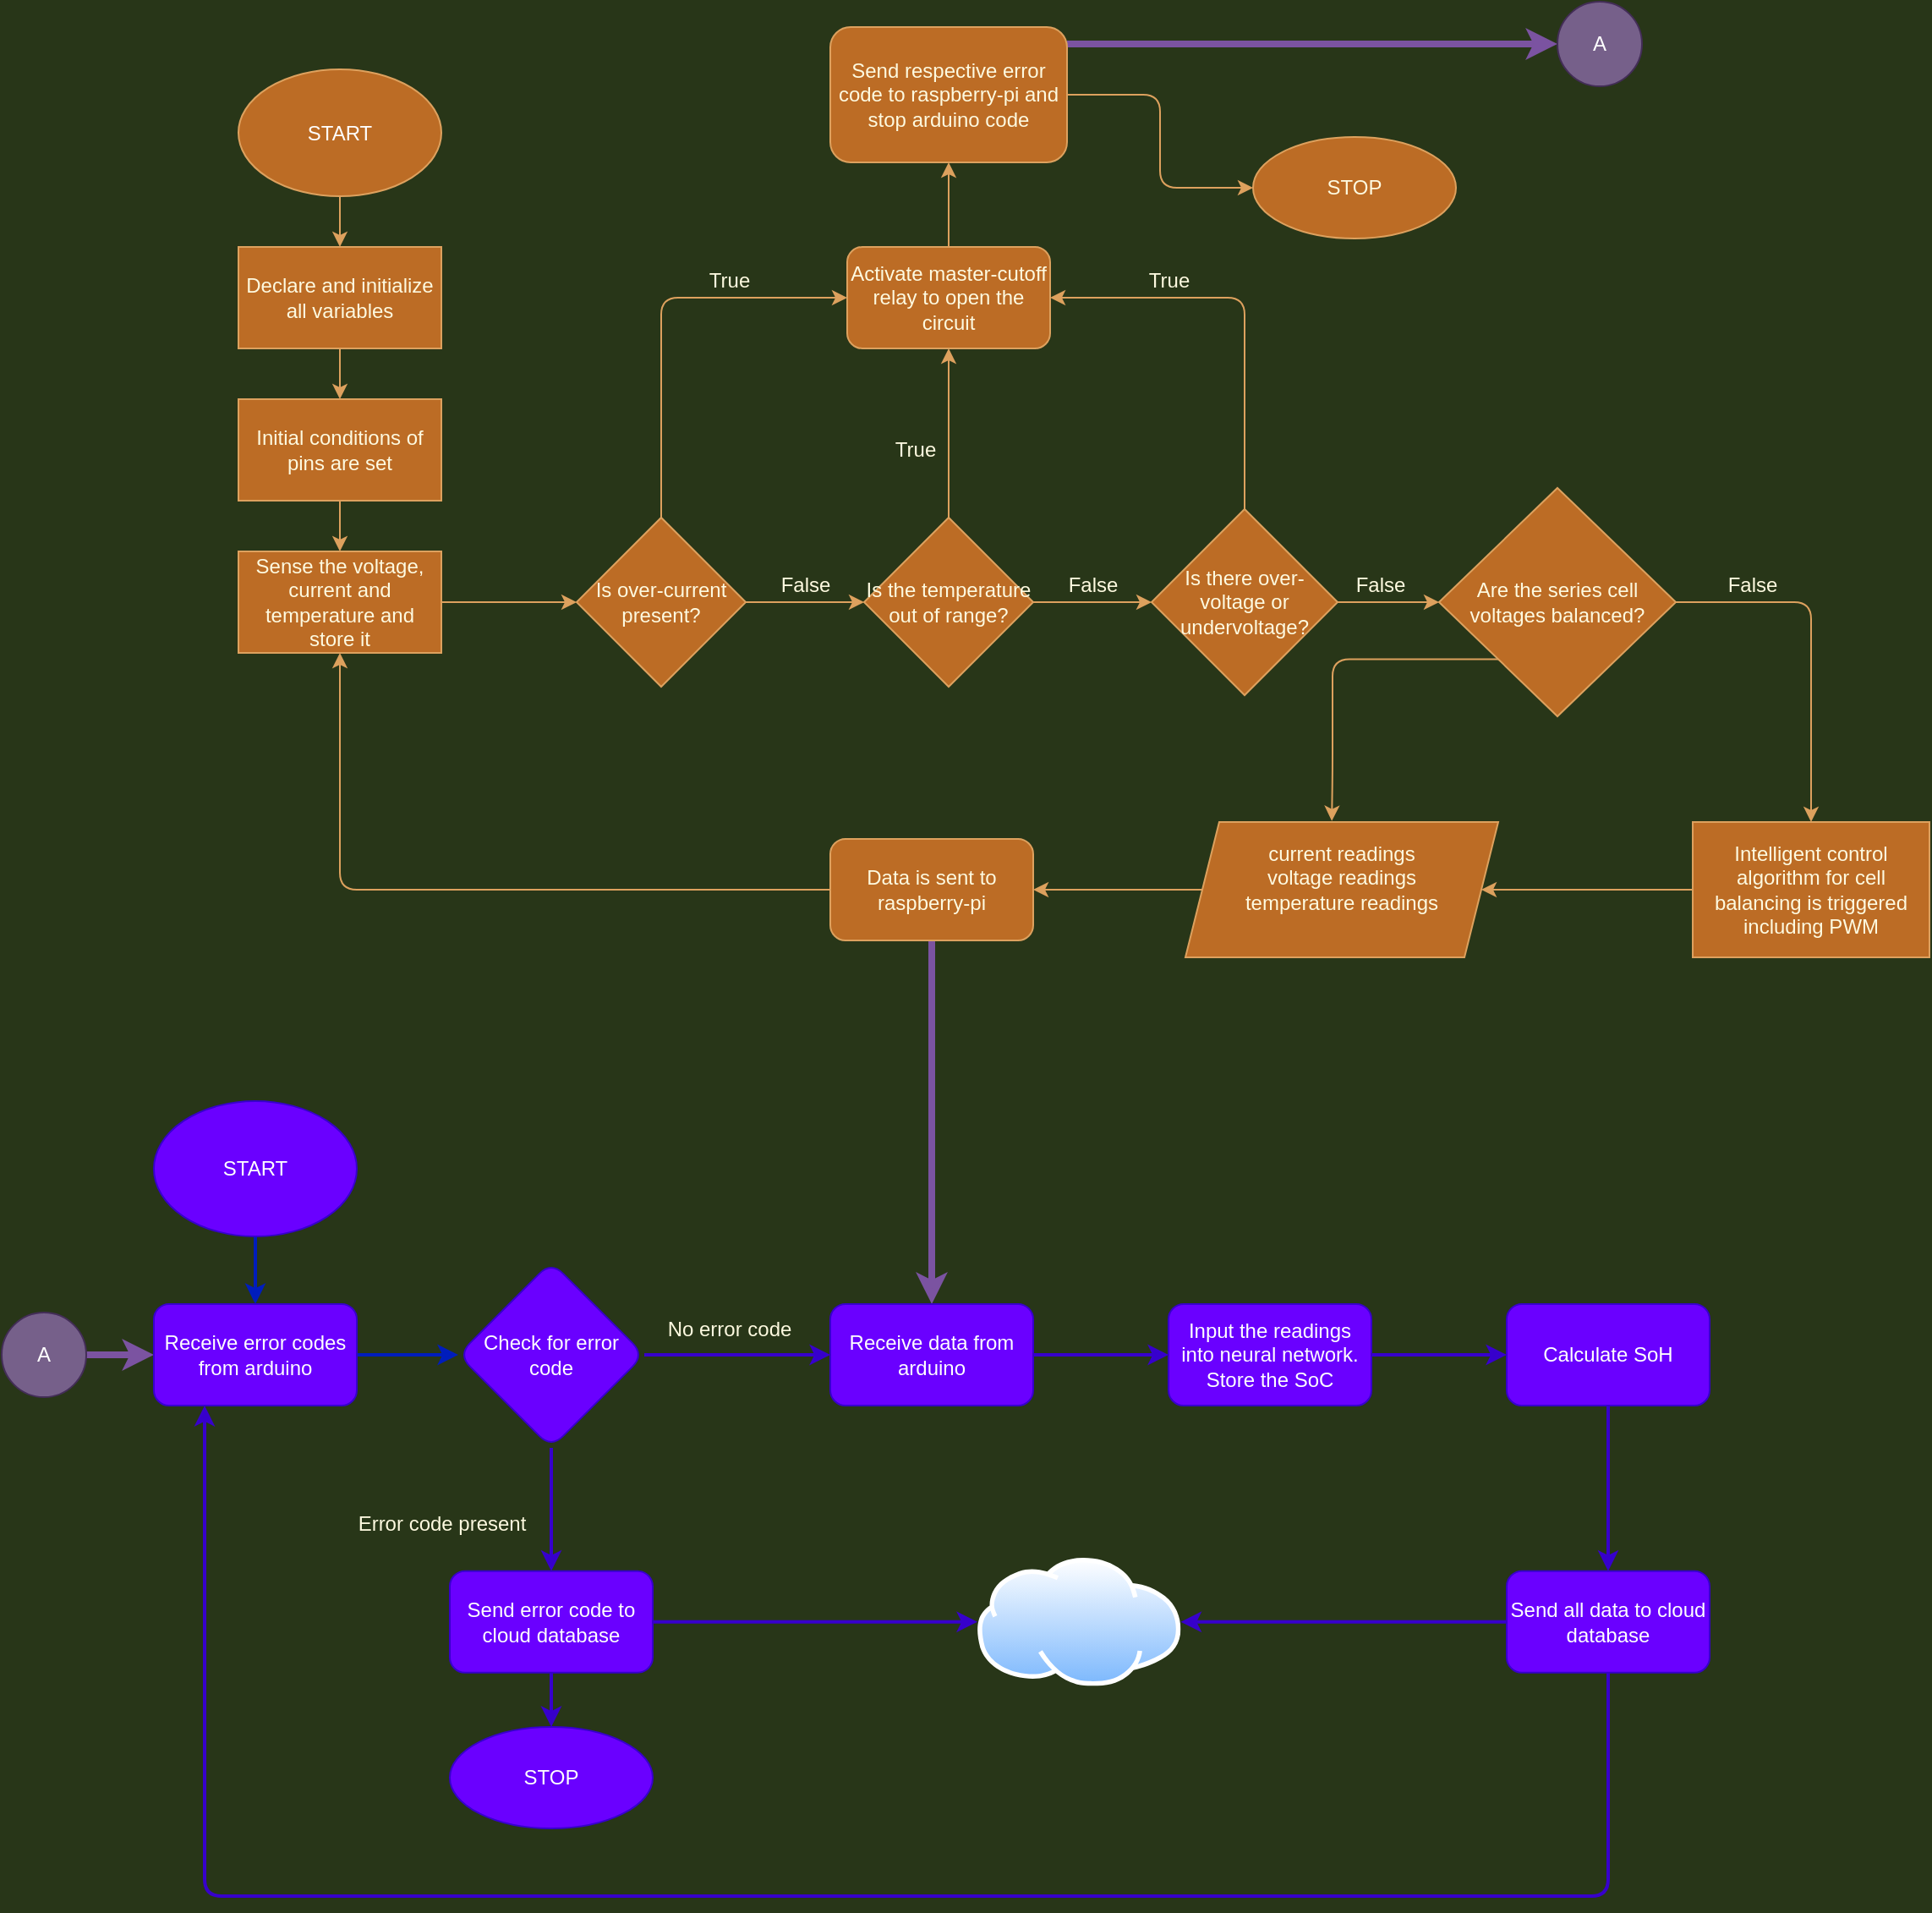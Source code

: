 <mxfile version="14.7.4" type="github">
  <diagram id="ZQuKfv0tQSPIokNDNCL0" name="Page-1">
    <mxGraphModel dx="1422" dy="791" grid="1" gridSize="10" guides="1" tooltips="1" connect="1" arrows="1" fold="1" page="1" pageScale="1" pageWidth="827" pageHeight="1169" background="#283618" math="0" shadow="0">
      <root>
        <mxCell id="0" />
        <mxCell id="1" parent="0" />
        <mxCell id="Vbz557c_matPlHKTKu7A-3" value="" style="edgeStyle=orthogonalEdgeStyle;curved=0;rounded=1;sketch=0;orthogonalLoop=1;jettySize=auto;html=1;fontColor=#FEFAE0;strokeColor=#DDA15E;fillColor=#BC6C25;" parent="1" source="Vbz557c_matPlHKTKu7A-1" target="Vbz557c_matPlHKTKu7A-2" edge="1">
          <mxGeometry relative="1" as="geometry" />
        </mxCell>
        <mxCell id="Vbz557c_matPlHKTKu7A-1" value="&lt;font color=&quot;#FFFFFF&quot;&gt;START&lt;/font&gt;" style="ellipse;whiteSpace=wrap;html=1;rounded=0;sketch=0;fontColor=#FEFAE0;strokeColor=#DDA15E;fillColor=#BC6C25;strokeWidth=1;perimeterSpacing=0;" parent="1" vertex="1">
          <mxGeometry x="390" y="60" width="120" height="75" as="geometry" />
        </mxCell>
        <mxCell id="Vbz557c_matPlHKTKu7A-5" style="edgeStyle=orthogonalEdgeStyle;curved=0;rounded=1;sketch=0;orthogonalLoop=1;jettySize=auto;html=1;exitX=0.5;exitY=1;exitDx=0;exitDy=0;entryX=0.5;entryY=0;entryDx=0;entryDy=0;fontColor=#FEFAE0;strokeColor=#DDA15E;fillColor=#BC6C25;" parent="1" source="Vbz557c_matPlHKTKu7A-2" target="Vbz557c_matPlHKTKu7A-4" edge="1">
          <mxGeometry relative="1" as="geometry" />
        </mxCell>
        <mxCell id="Vbz557c_matPlHKTKu7A-2" value="Declare and initialize all variables" style="rounded=0;whiteSpace=wrap;html=1;sketch=0;fontColor=#FEFAE0;strokeColor=#DDA15E;fillColor=#BC6C25;" parent="1" vertex="1">
          <mxGeometry x="390" y="165" width="120" height="60" as="geometry" />
        </mxCell>
        <mxCell id="Vbz557c_matPlHKTKu7A-7" value="" style="edgeStyle=orthogonalEdgeStyle;curved=0;rounded=1;sketch=0;orthogonalLoop=1;jettySize=auto;html=1;fontColor=#FEFAE0;strokeColor=#DDA15E;fillColor=#BC6C25;" parent="1" source="Vbz557c_matPlHKTKu7A-4" target="Vbz557c_matPlHKTKu7A-6" edge="1">
          <mxGeometry relative="1" as="geometry" />
        </mxCell>
        <mxCell id="Vbz557c_matPlHKTKu7A-4" value="Initial conditions of pins are set" style="rounded=0;whiteSpace=wrap;html=1;sketch=0;fontColor=#FEFAE0;strokeColor=#DDA15E;strokeWidth=1;fillColor=#BC6C25;gradientColor=none;" parent="1" vertex="1">
          <mxGeometry x="390" y="255" width="120" height="60" as="geometry" />
        </mxCell>
        <mxCell id="Vbz557c_matPlHKTKu7A-9" value="" style="edgeStyle=orthogonalEdgeStyle;curved=0;rounded=1;sketch=0;orthogonalLoop=1;jettySize=auto;html=1;fontColor=#FEFAE0;strokeColor=#DDA15E;fillColor=#BC6C25;" parent="1" source="Vbz557c_matPlHKTKu7A-6" target="Vbz557c_matPlHKTKu7A-8" edge="1">
          <mxGeometry relative="1" as="geometry" />
        </mxCell>
        <mxCell id="Vbz557c_matPlHKTKu7A-6" value="Sense the voltage, current and temperature and store it" style="whiteSpace=wrap;html=1;rounded=0;fontColor=#FEFAE0;strokeColor=#DDA15E;strokeWidth=1;fillColor=#BC6C25;sketch=0;" parent="1" vertex="1">
          <mxGeometry x="390" y="345" width="120" height="60" as="geometry" />
        </mxCell>
        <mxCell id="Vbz557c_matPlHKTKu7A-18" value="" style="edgeStyle=orthogonalEdgeStyle;curved=0;rounded=1;sketch=0;orthogonalLoop=1;jettySize=auto;html=1;fontColor=#FEFAE0;strokeColor=#DDA15E;fillColor=#BC6C25;" parent="1" source="Vbz557c_matPlHKTKu7A-8" target="Vbz557c_matPlHKTKu7A-17" edge="1">
          <mxGeometry relative="1" as="geometry" />
        </mxCell>
        <mxCell id="Vbz557c_matPlHKTKu7A-24" style="edgeStyle=orthogonalEdgeStyle;curved=0;rounded=1;sketch=0;orthogonalLoop=1;jettySize=auto;html=1;exitX=0.5;exitY=0;exitDx=0;exitDy=0;entryX=0;entryY=0.5;entryDx=0;entryDy=0;fontColor=#FEFAE0;strokeColor=#DDA15E;fillColor=#BC6C25;" parent="1" source="Vbz557c_matPlHKTKu7A-8" target="Vbz557c_matPlHKTKu7A-23" edge="1">
          <mxGeometry relative="1" as="geometry" />
        </mxCell>
        <mxCell id="Vbz557c_matPlHKTKu7A-8" value="Is over-current present?" style="rhombus;whiteSpace=wrap;html=1;rounded=0;fontColor=#FEFAE0;strokeColor=#DDA15E;strokeWidth=1;fillColor=#BC6C25;sketch=0;" parent="1" vertex="1">
          <mxGeometry x="590" y="325" width="100" height="100" as="geometry" />
        </mxCell>
        <mxCell id="Vbz557c_matPlHKTKu7A-21" value="" style="edgeStyle=orthogonalEdgeStyle;curved=0;rounded=1;sketch=0;orthogonalLoop=1;jettySize=auto;html=1;fontColor=#FEFAE0;strokeColor=#DDA15E;fillColor=#BC6C25;" parent="1" source="Vbz557c_matPlHKTKu7A-17" target="Vbz557c_matPlHKTKu7A-20" edge="1">
          <mxGeometry relative="1" as="geometry" />
        </mxCell>
        <mxCell id="Vbz557c_matPlHKTKu7A-25" style="edgeStyle=orthogonalEdgeStyle;curved=0;rounded=1;sketch=0;orthogonalLoop=1;jettySize=auto;html=1;exitX=0.5;exitY=0;exitDx=0;exitDy=0;entryX=0.5;entryY=1;entryDx=0;entryDy=0;fontColor=#FEFAE0;strokeColor=#DDA15E;fillColor=#BC6C25;" parent="1" source="Vbz557c_matPlHKTKu7A-17" target="Vbz557c_matPlHKTKu7A-23" edge="1">
          <mxGeometry relative="1" as="geometry" />
        </mxCell>
        <mxCell id="Vbz557c_matPlHKTKu7A-17" value="Is the temperature out of range?" style="rhombus;whiteSpace=wrap;html=1;rounded=0;fontColor=#FEFAE0;strokeColor=#DDA15E;strokeWidth=1;fillColor=#BC6C25;sketch=0;" parent="1" vertex="1">
          <mxGeometry x="760" y="325" width="100" height="100" as="geometry" />
        </mxCell>
        <mxCell id="Vbz557c_matPlHKTKu7A-19" value="False" style="text;html=1;align=center;verticalAlign=middle;resizable=0;points=[];autosize=1;strokeColor=none;fontColor=#FEFAE0;" parent="1" vertex="1">
          <mxGeometry x="700" y="355" width="50" height="20" as="geometry" />
        </mxCell>
        <mxCell id="Vbz557c_matPlHKTKu7A-26" style="edgeStyle=orthogonalEdgeStyle;curved=0;rounded=1;sketch=0;orthogonalLoop=1;jettySize=auto;html=1;exitX=0.5;exitY=0;exitDx=0;exitDy=0;entryX=1;entryY=0.5;entryDx=0;entryDy=0;fontColor=#FEFAE0;strokeColor=#DDA15E;fillColor=#BC6C25;" parent="1" source="Vbz557c_matPlHKTKu7A-20" target="Vbz557c_matPlHKTKu7A-23" edge="1">
          <mxGeometry relative="1" as="geometry" />
        </mxCell>
        <mxCell id="Vbz557c_matPlHKTKu7A-38" value="" style="edgeStyle=orthogonalEdgeStyle;curved=0;sketch=0;orthogonalLoop=1;jettySize=auto;html=1;fontColor=#FEFAE0;strokeColor=#DDA15E;fillColor=#BC6C25;" parent="1" source="Vbz557c_matPlHKTKu7A-20" target="Vbz557c_matPlHKTKu7A-37" edge="1">
          <mxGeometry relative="1" as="geometry" />
        </mxCell>
        <mxCell id="Vbz557c_matPlHKTKu7A-20" value="Is there over-voltage or undervoltage?" style="rhombus;whiteSpace=wrap;html=1;rounded=0;fontColor=#FEFAE0;strokeColor=#DDA15E;strokeWidth=1;fillColor=#BC6C25;sketch=0;" parent="1" vertex="1">
          <mxGeometry x="930" y="320" width="110" height="110" as="geometry" />
        </mxCell>
        <mxCell id="Vbz557c_matPlHKTKu7A-22" value="False" style="text;html=1;align=center;verticalAlign=middle;resizable=0;points=[];autosize=1;strokeColor=none;fontColor=#FEFAE0;" parent="1" vertex="1">
          <mxGeometry x="870" y="355" width="50" height="20" as="geometry" />
        </mxCell>
        <mxCell id="Vbz557c_matPlHKTKu7A-31" value="" style="edgeStyle=orthogonalEdgeStyle;curved=0;rounded=1;sketch=0;orthogonalLoop=1;jettySize=auto;html=1;fontColor=#FEFAE0;strokeColor=#DDA15E;fillColor=#BC6C25;" parent="1" source="Vbz557c_matPlHKTKu7A-23" target="Vbz557c_matPlHKTKu7A-30" edge="1">
          <mxGeometry relative="1" as="geometry" />
        </mxCell>
        <mxCell id="Vbz557c_matPlHKTKu7A-23" value="Activate master-cutoff relay to open the circuit" style="rounded=1;whiteSpace=wrap;html=1;sketch=0;fontColor=#FEFAE0;strokeColor=#DDA15E;strokeWidth=1;fillColor=#BC6C25;gradientColor=none;" parent="1" vertex="1">
          <mxGeometry x="750" y="165" width="120" height="60" as="geometry" />
        </mxCell>
        <mxCell id="Vbz557c_matPlHKTKu7A-27" value="True" style="text;html=1;align=center;verticalAlign=middle;resizable=0;points=[];autosize=1;strokeColor=none;fontColor=#FEFAE0;" parent="1" vertex="1">
          <mxGeometry x="660" y="175" width="40" height="20" as="geometry" />
        </mxCell>
        <mxCell id="Vbz557c_matPlHKTKu7A-28" value="True" style="text;html=1;align=center;verticalAlign=middle;resizable=0;points=[];autosize=1;strokeColor=none;fontColor=#FEFAE0;" parent="1" vertex="1">
          <mxGeometry x="920" y="175" width="40" height="20" as="geometry" />
        </mxCell>
        <mxCell id="Vbz557c_matPlHKTKu7A-29" value="True" style="text;html=1;align=center;verticalAlign=middle;resizable=0;points=[];autosize=1;strokeColor=none;fontColor=#FEFAE0;" parent="1" vertex="1">
          <mxGeometry x="770" y="275" width="40" height="20" as="geometry" />
        </mxCell>
        <mxCell id="Vbz557c_matPlHKTKu7A-35" value="" style="edgeStyle=orthogonalEdgeStyle;curved=0;rounded=1;sketch=0;orthogonalLoop=1;jettySize=auto;html=1;fontColor=#FEFAE0;fillColor=#76608a;strokeWidth=4;strokeColor=#7B53A1;" parent="1" source="Vbz557c_matPlHKTKu7A-30" target="Vbz557c_matPlHKTKu7A-33" edge="1">
          <mxGeometry relative="1" as="geometry">
            <Array as="points">
              <mxPoint x="920" y="45" />
              <mxPoint x="920" y="45" />
            </Array>
          </mxGeometry>
        </mxCell>
        <mxCell id="l6k71gGaqvxMgcNe-Q9w-36" value="" style="edgeStyle=orthogonalEdgeStyle;curved=0;sketch=0;orthogonalLoop=1;jettySize=auto;html=1;fontColor=#FEFAE0;strokeColor=#DDA15E;fillColor=#BC6C25;" edge="1" parent="1" source="Vbz557c_matPlHKTKu7A-30" target="l6k71gGaqvxMgcNe-Q9w-35">
          <mxGeometry relative="1" as="geometry" />
        </mxCell>
        <mxCell id="Vbz557c_matPlHKTKu7A-30" value="Send respective error code to raspberry-pi and stop arduino code" style="whiteSpace=wrap;html=1;rounded=1;strokeColor=#DDA15E;strokeWidth=1;fillColor=#BC6C25;sketch=0;fontColor=#FEFAE0;" parent="1" vertex="1">
          <mxGeometry x="740" y="35" width="140" height="80" as="geometry" />
        </mxCell>
        <mxCell id="Vbz557c_matPlHKTKu7A-33" value="A" style="ellipse;whiteSpace=wrap;html=1;aspect=fixed;rounded=0;sketch=0;fontColor=#ffffff;strokeColor=#432D57;strokeWidth=1;fillColor=#76608a;" parent="1" vertex="1">
          <mxGeometry x="1170" y="20" width="50" height="50" as="geometry" />
        </mxCell>
        <mxCell id="Vbz557c_matPlHKTKu7A-41" value="" style="edgeStyle=orthogonalEdgeStyle;curved=0;sketch=0;orthogonalLoop=1;jettySize=auto;html=1;fontColor=#FEFAE0;strokeColor=#DDA15E;fillColor=#BC6C25;" parent="1" source="Vbz557c_matPlHKTKu7A-37" target="Vbz557c_matPlHKTKu7A-40" edge="1">
          <mxGeometry relative="1" as="geometry" />
        </mxCell>
        <mxCell id="Vbz557c_matPlHKTKu7A-47" style="edgeStyle=orthogonalEdgeStyle;curved=0;sketch=0;orthogonalLoop=1;jettySize=auto;html=1;exitX=0;exitY=1;exitDx=0;exitDy=0;entryX=0.468;entryY=-0.008;entryDx=0;entryDy=0;entryPerimeter=0;fontColor=#FEFAE0;strokeColor=#DDA15E;fillColor=#BC6C25;" parent="1" source="Vbz557c_matPlHKTKu7A-37" target="Vbz557c_matPlHKTKu7A-44" edge="1">
          <mxGeometry relative="1" as="geometry">
            <Array as="points">
              <mxPoint x="1037" y="409" />
              <mxPoint x="1037" y="474" />
            </Array>
          </mxGeometry>
        </mxCell>
        <mxCell id="Vbz557c_matPlHKTKu7A-37" value="Are the series cell voltages balanced?" style="rhombus;whiteSpace=wrap;html=1;rounded=0;fontColor=#FEFAE0;strokeColor=#DDA15E;strokeWidth=1;fillColor=#BC6C25;sketch=0;" parent="1" vertex="1">
          <mxGeometry x="1100" y="307.5" width="140" height="135" as="geometry" />
        </mxCell>
        <mxCell id="Vbz557c_matPlHKTKu7A-39" value="&lt;div&gt;False&lt;/div&gt;" style="text;html=1;align=center;verticalAlign=middle;resizable=0;points=[];autosize=1;strokeColor=none;fontColor=#FEFAE0;" parent="1" vertex="1">
          <mxGeometry x="1040" y="355" width="50" height="20" as="geometry" />
        </mxCell>
        <mxCell id="Vbz557c_matPlHKTKu7A-45" value="" style="edgeStyle=orthogonalEdgeStyle;curved=0;sketch=0;orthogonalLoop=1;jettySize=auto;html=1;fontColor=#FEFAE0;strokeColor=#DDA15E;fillColor=#BC6C25;" parent="1" source="Vbz557c_matPlHKTKu7A-40" target="Vbz557c_matPlHKTKu7A-44" edge="1">
          <mxGeometry relative="1" as="geometry" />
        </mxCell>
        <mxCell id="Vbz557c_matPlHKTKu7A-40" value="Intelligent control algorithm for cell balancing is triggered including PWM" style="whiteSpace=wrap;html=1;rounded=0;fontColor=#FEFAE0;strokeColor=#DDA15E;strokeWidth=1;fillColor=#BC6C25;sketch=0;" parent="1" vertex="1">
          <mxGeometry x="1250" y="505" width="140" height="80" as="geometry" />
        </mxCell>
        <mxCell id="Vbz557c_matPlHKTKu7A-42" value="False" style="text;html=1;align=center;verticalAlign=middle;resizable=0;points=[];autosize=1;strokeColor=none;fontColor=#FEFAE0;" parent="1" vertex="1">
          <mxGeometry x="1260" y="355" width="50" height="20" as="geometry" />
        </mxCell>
        <mxCell id="Vbz557c_matPlHKTKu7A-49" value="" style="edgeStyle=orthogonalEdgeStyle;curved=0;sketch=0;orthogonalLoop=1;jettySize=auto;html=1;fontColor=#FEFAE0;strokeColor=#DDA15E;fillColor=#BC6C25;" parent="1" source="Vbz557c_matPlHKTKu7A-44" target="Vbz557c_matPlHKTKu7A-48" edge="1">
          <mxGeometry relative="1" as="geometry" />
        </mxCell>
        <mxCell id="Vbz557c_matPlHKTKu7A-44" value="&lt;div&gt;current readings&lt;/div&gt;&lt;div&gt;voltage readings&lt;/div&gt;&lt;div&gt;temperature readings&lt;/div&gt;&lt;div&gt;&lt;br&gt;&lt;/div&gt;" style="shape=parallelogram;perimeter=parallelogramPerimeter;whiteSpace=wrap;html=1;fixedSize=1;rounded=0;fontColor=#FEFAE0;strokeColor=#DDA15E;strokeWidth=1;fillColor=#BC6C25;sketch=0;" parent="1" vertex="1">
          <mxGeometry x="950" y="505" width="185" height="80" as="geometry" />
        </mxCell>
        <mxCell id="l6k71gGaqvxMgcNe-Q9w-1" style="edgeStyle=orthogonalEdgeStyle;curved=0;sketch=0;orthogonalLoop=1;jettySize=auto;html=1;entryX=0.5;entryY=1;entryDx=0;entryDy=0;fontColor=#FEFAE0;strokeColor=#DDA15E;fillColor=#BC6C25;" edge="1" parent="1" source="Vbz557c_matPlHKTKu7A-48" target="Vbz557c_matPlHKTKu7A-6">
          <mxGeometry relative="1" as="geometry" />
        </mxCell>
        <mxCell id="l6k71gGaqvxMgcNe-Q9w-3" value="" style="edgeStyle=orthogonalEdgeStyle;curved=0;sketch=0;orthogonalLoop=1;jettySize=auto;html=1;fontColor=#ffffff;strokeColor=#7B53A1;strokeWidth=4;fillColor=#76608a;entryX=0.5;entryY=0;entryDx=0;entryDy=0;" edge="1" parent="1" source="Vbz557c_matPlHKTKu7A-48" target="l6k71gGaqvxMgcNe-Q9w-15">
          <mxGeometry relative="1" as="geometry">
            <mxPoint x="800" y="620" as="targetPoint" />
          </mxGeometry>
        </mxCell>
        <mxCell id="Vbz557c_matPlHKTKu7A-48" value="Data is sent to raspberry-pi" style="rounded=1;whiteSpace=wrap;html=1;fontColor=#FEFAE0;strokeColor=#DDA15E;strokeWidth=1;fillColor=#BC6C25;sketch=0;" parent="1" vertex="1">
          <mxGeometry x="740" y="515" width="120" height="60" as="geometry" />
        </mxCell>
        <mxCell id="l6k71gGaqvxMgcNe-Q9w-8" value="" style="edgeStyle=orthogonalEdgeStyle;curved=0;sketch=0;orthogonalLoop=1;jettySize=auto;html=1;fontColor=#ffffff;strokeColor=#7B53A1;strokeWidth=4;fillColor=#76608a;" edge="1" parent="1" source="l6k71gGaqvxMgcNe-Q9w-4" target="l6k71gGaqvxMgcNe-Q9w-6">
          <mxGeometry relative="1" as="geometry" />
        </mxCell>
        <mxCell id="l6k71gGaqvxMgcNe-Q9w-4" value="A" style="ellipse;whiteSpace=wrap;html=1;aspect=fixed;rounded=0;sketch=0;fontColor=#ffffff;strokeColor=#432D57;strokeWidth=1;fillColor=#76608a;" vertex="1" parent="1">
          <mxGeometry x="250" y="795" width="50" height="50" as="geometry" />
        </mxCell>
        <mxCell id="l6k71gGaqvxMgcNe-Q9w-7" value="" style="edgeStyle=orthogonalEdgeStyle;curved=0;sketch=0;orthogonalLoop=1;jettySize=auto;html=1;fontColor=#FEFAE0;strokeColor=#001DBC;fillColor=#0050ef;strokeWidth=2;" edge="1" parent="1" source="l6k71gGaqvxMgcNe-Q9w-5" target="l6k71gGaqvxMgcNe-Q9w-6">
          <mxGeometry relative="1" as="geometry" />
        </mxCell>
        <mxCell id="l6k71gGaqvxMgcNe-Q9w-5" value="START" style="ellipse;whiteSpace=wrap;html=1;rounded=1;sketch=0;strokeWidth=1;strokeColor=#3700CC;fillColor=#6a00ff;fontColor=#ffffff;" vertex="1" parent="1">
          <mxGeometry x="340" y="670" width="120" height="80" as="geometry" />
        </mxCell>
        <mxCell id="l6k71gGaqvxMgcNe-Q9w-11" value="" style="edgeStyle=orthogonalEdgeStyle;curved=0;sketch=0;orthogonalLoop=1;jettySize=auto;html=1;fontColor=#FEFAE0;strokeColor=#001DBC;strokeWidth=2;fillColor=#0050ef;" edge="1" parent="1" source="l6k71gGaqvxMgcNe-Q9w-6" target="l6k71gGaqvxMgcNe-Q9w-9">
          <mxGeometry relative="1" as="geometry" />
        </mxCell>
        <mxCell id="l6k71gGaqvxMgcNe-Q9w-6" value="Receive error codes from arduino" style="whiteSpace=wrap;html=1;rounded=1;fontColor=#ffffff;strokeColor=#3700CC;strokeWidth=1;fillColor=#6a00ff;sketch=0;" vertex="1" parent="1">
          <mxGeometry x="340" y="790" width="120" height="60" as="geometry" />
        </mxCell>
        <mxCell id="l6k71gGaqvxMgcNe-Q9w-13" value="" style="edgeStyle=orthogonalEdgeStyle;curved=0;sketch=0;orthogonalLoop=1;jettySize=auto;html=1;fontColor=#FEFAE0;strokeColor=#3700CC;strokeWidth=2;fillColor=#6a00ff;" edge="1" parent="1" source="l6k71gGaqvxMgcNe-Q9w-9" target="l6k71gGaqvxMgcNe-Q9w-12">
          <mxGeometry relative="1" as="geometry" />
        </mxCell>
        <mxCell id="l6k71gGaqvxMgcNe-Q9w-16" value="" style="edgeStyle=orthogonalEdgeStyle;curved=0;sketch=0;orthogonalLoop=1;jettySize=auto;html=1;fontColor=#FEFAE0;strokeColor=#3700CC;strokeWidth=2;fillColor=#6a00ff;" edge="1" parent="1" source="l6k71gGaqvxMgcNe-Q9w-9" target="l6k71gGaqvxMgcNe-Q9w-15">
          <mxGeometry relative="1" as="geometry" />
        </mxCell>
        <mxCell id="l6k71gGaqvxMgcNe-Q9w-9" value="Check for error code" style="rhombus;whiteSpace=wrap;html=1;rounded=1;fontColor=#ffffff;strokeColor=#3700CC;strokeWidth=1;fillColor=#6a00ff;sketch=0;" vertex="1" parent="1">
          <mxGeometry x="520" y="765" width="110" height="110" as="geometry" />
        </mxCell>
        <mxCell id="l6k71gGaqvxMgcNe-Q9w-28" style="edgeStyle=orthogonalEdgeStyle;curved=0;sketch=0;orthogonalLoop=1;jettySize=auto;html=1;exitX=1;exitY=0.5;exitDx=0;exitDy=0;entryX=0;entryY=0.5;entryDx=0;entryDy=0;fontColor=#FEFAE0;strokeColor=#3700CC;strokeWidth=2;fillColor=#6a00ff;" edge="1" parent="1" source="l6k71gGaqvxMgcNe-Q9w-12" target="l6k71gGaqvxMgcNe-Q9w-27">
          <mxGeometry relative="1" as="geometry" />
        </mxCell>
        <mxCell id="l6k71gGaqvxMgcNe-Q9w-34" value="" style="edgeStyle=orthogonalEdgeStyle;curved=0;sketch=0;orthogonalLoop=1;jettySize=auto;html=1;fontColor=#FEFAE0;strokeColor=#3700CC;strokeWidth=2;fillColor=#6a00ff;" edge="1" parent="1" source="l6k71gGaqvxMgcNe-Q9w-12" target="l6k71gGaqvxMgcNe-Q9w-33">
          <mxGeometry relative="1" as="geometry" />
        </mxCell>
        <mxCell id="l6k71gGaqvxMgcNe-Q9w-12" value="Send error code to cloud database" style="whiteSpace=wrap;html=1;rounded=1;fontColor=#ffffff;strokeColor=#3700CC;strokeWidth=1;fillColor=#6a00ff;sketch=0;" vertex="1" parent="1">
          <mxGeometry x="515" y="947.87" width="120" height="60" as="geometry" />
        </mxCell>
        <mxCell id="l6k71gGaqvxMgcNe-Q9w-14" value="Error code present" style="text;html=1;align=center;verticalAlign=middle;resizable=0;points=[];autosize=1;strokeColor=none;fontColor=#FEFAE0;" vertex="1" parent="1">
          <mxGeometry x="450" y="910" width="120" height="20" as="geometry" />
        </mxCell>
        <mxCell id="l6k71gGaqvxMgcNe-Q9w-22" value="" style="edgeStyle=orthogonalEdgeStyle;curved=0;sketch=0;orthogonalLoop=1;jettySize=auto;html=1;fontColor=#FEFAE0;strokeColor=#3700CC;strokeWidth=2;fillColor=#6a00ff;" edge="1" parent="1" source="l6k71gGaqvxMgcNe-Q9w-15" target="l6k71gGaqvxMgcNe-Q9w-21">
          <mxGeometry relative="1" as="geometry" />
        </mxCell>
        <mxCell id="l6k71gGaqvxMgcNe-Q9w-15" value="Receive data from arduino" style="whiteSpace=wrap;html=1;rounded=1;fontColor=#ffffff;strokeColor=#3700CC;strokeWidth=1;fillColor=#6a00ff;sketch=0;" vertex="1" parent="1">
          <mxGeometry x="740" y="790" width="120" height="60" as="geometry" />
        </mxCell>
        <mxCell id="l6k71gGaqvxMgcNe-Q9w-17" value="&lt;div&gt;No error code&lt;/div&gt;" style="text;html=1;align=center;verticalAlign=middle;resizable=0;points=[];autosize=1;strokeColor=none;fontColor=#FEFAE0;" vertex="1" parent="1">
          <mxGeometry x="635" y="795" width="90" height="20" as="geometry" />
        </mxCell>
        <mxCell id="l6k71gGaqvxMgcNe-Q9w-24" value="" style="edgeStyle=orthogonalEdgeStyle;curved=0;sketch=0;orthogonalLoop=1;jettySize=auto;html=1;fontColor=#FEFAE0;strokeColor=#3700CC;strokeWidth=2;fillColor=#6a00ff;" edge="1" parent="1" source="l6k71gGaqvxMgcNe-Q9w-21" target="l6k71gGaqvxMgcNe-Q9w-23">
          <mxGeometry relative="1" as="geometry" />
        </mxCell>
        <mxCell id="l6k71gGaqvxMgcNe-Q9w-21" value="Input the readings into neural network. Store the SoC" style="whiteSpace=wrap;html=1;rounded=1;fontColor=#ffffff;strokeColor=#3700CC;strokeWidth=1;fillColor=#6a00ff;sketch=0;" vertex="1" parent="1">
          <mxGeometry x="940" y="790" width="120" height="60" as="geometry" />
        </mxCell>
        <mxCell id="l6k71gGaqvxMgcNe-Q9w-26" value="" style="edgeStyle=orthogonalEdgeStyle;curved=0;sketch=0;orthogonalLoop=1;jettySize=auto;html=1;fontColor=#FEFAE0;strokeColor=#3700CC;strokeWidth=2;fillColor=#6a00ff;" edge="1" parent="1" source="l6k71gGaqvxMgcNe-Q9w-23" target="l6k71gGaqvxMgcNe-Q9w-25">
          <mxGeometry relative="1" as="geometry" />
        </mxCell>
        <mxCell id="l6k71gGaqvxMgcNe-Q9w-23" value="Calculate SoH " style="whiteSpace=wrap;html=1;rounded=1;fontColor=#ffffff;strokeColor=#3700CC;strokeWidth=1;fillColor=#6a00ff;sketch=0;" vertex="1" parent="1">
          <mxGeometry x="1140" y="790" width="120" height="60" as="geometry" />
        </mxCell>
        <mxCell id="l6k71gGaqvxMgcNe-Q9w-29" style="edgeStyle=orthogonalEdgeStyle;curved=0;sketch=0;orthogonalLoop=1;jettySize=auto;html=1;exitX=0;exitY=0.5;exitDx=0;exitDy=0;entryX=1;entryY=0.5;entryDx=0;entryDy=0;fontColor=#FEFAE0;strokeColor=#3700CC;strokeWidth=2;fillColor=#6a00ff;" edge="1" parent="1" source="l6k71gGaqvxMgcNe-Q9w-25" target="l6k71gGaqvxMgcNe-Q9w-27">
          <mxGeometry relative="1" as="geometry" />
        </mxCell>
        <mxCell id="l6k71gGaqvxMgcNe-Q9w-32" style="edgeStyle=orthogonalEdgeStyle;curved=0;sketch=0;orthogonalLoop=1;jettySize=auto;html=1;exitX=0.5;exitY=1;exitDx=0;exitDy=0;entryX=0.25;entryY=1;entryDx=0;entryDy=0;fontColor=#FEFAE0;strokeColor=#3700CC;strokeWidth=2;fillColor=#6a00ff;" edge="1" parent="1" source="l6k71gGaqvxMgcNe-Q9w-25" target="l6k71gGaqvxMgcNe-Q9w-6">
          <mxGeometry relative="1" as="geometry">
            <Array as="points">
              <mxPoint x="1200" y="1140" />
              <mxPoint x="370" y="1140" />
            </Array>
          </mxGeometry>
        </mxCell>
        <mxCell id="l6k71gGaqvxMgcNe-Q9w-25" value="Send all data to cloud database" style="whiteSpace=wrap;html=1;rounded=1;fontColor=#ffffff;strokeColor=#3700CC;strokeWidth=1;fillColor=#6a00ff;sketch=0;" vertex="1" parent="1">
          <mxGeometry x="1140" y="947.87" width="120" height="60" as="geometry" />
        </mxCell>
        <mxCell id="l6k71gGaqvxMgcNe-Q9w-27" value="" style="aspect=fixed;perimeter=ellipsePerimeter;html=1;align=center;shadow=0;dashed=0;spacingTop=3;image;image=img/lib/active_directory/internet_cloud.svg;rounded=1;sketch=0;fontColor=#FEFAE0;strokeColor=#990000;strokeWidth=1;fillColor=#FF9999;" vertex="1" parent="1">
          <mxGeometry x="827" y="940" width="120.24" height="75.75" as="geometry" />
        </mxCell>
        <mxCell id="l6k71gGaqvxMgcNe-Q9w-33" value="STOP" style="ellipse;whiteSpace=wrap;html=1;rounded=1;fontColor=#ffffff;strokeColor=#3700CC;strokeWidth=1;fillColor=#6a00ff;sketch=0;" vertex="1" parent="1">
          <mxGeometry x="515" y="1040" width="120" height="60" as="geometry" />
        </mxCell>
        <mxCell id="l6k71gGaqvxMgcNe-Q9w-35" value="STOP" style="ellipse;whiteSpace=wrap;html=1;rounded=1;fontColor=#FEFAE0;strokeColor=#DDA15E;strokeWidth=1;fillColor=#BC6C25;sketch=0;" vertex="1" parent="1">
          <mxGeometry x="990" y="100" width="120" height="60" as="geometry" />
        </mxCell>
      </root>
    </mxGraphModel>
  </diagram>
</mxfile>
